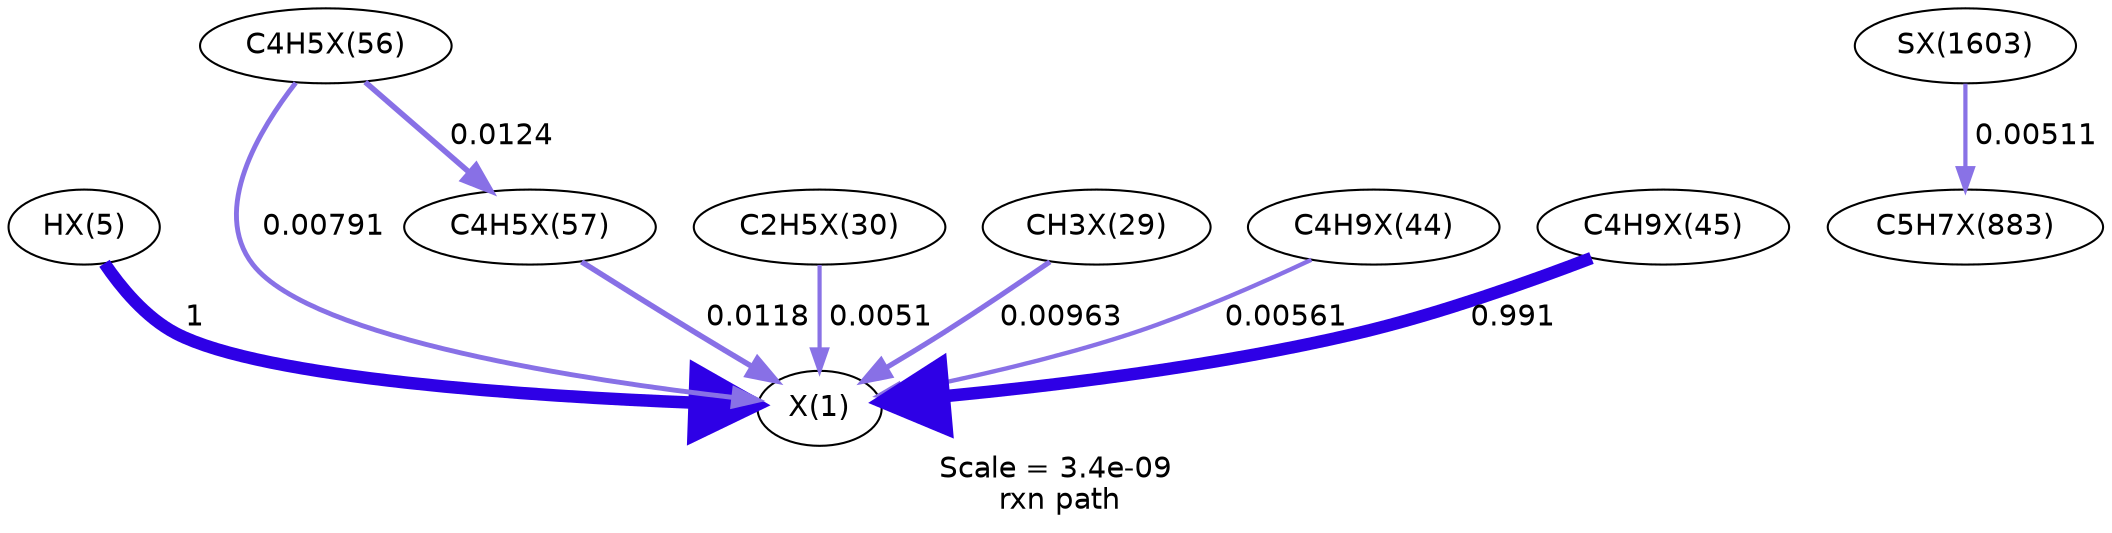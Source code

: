 digraph reaction_paths {
center=1;
s40 -> s39[fontname="Helvetica", style="setlinewidth(6)", arrowsize=3, color="0.7, 1.5, 0.9"
, label=" 1"];
s58 -> s39[fontname="Helvetica", style="setlinewidth(2.65)", arrowsize=1.32, color="0.7, 0.512, 0.9"
, label=" 0.0118"];
s57 -> s39[fontname="Helvetica", style="setlinewidth(2.35)", arrowsize=1.17, color="0.7, 0.508, 0.9"
, label=" 0.00791"];
s44 -> s39[fontname="Helvetica", style="setlinewidth(2.01)", arrowsize=1.01, color="0.7, 0.505, 0.9"
, label=" 0.0051"];
s43 -> s39[fontname="Helvetica", style="setlinewidth(2.49)", arrowsize=1.25, color="0.7, 0.51, 0.9"
, label=" 0.00963"];
s52 -> s39[fontname="Helvetica", style="setlinewidth(2.09)", arrowsize=1.04, color="0.7, 0.506, 0.9"
, label=" 0.00561"];
s53 -> s39[fontname="Helvetica", style="setlinewidth(5.99)", arrowsize=3, color="0.7, 1.49, 0.9"
, label=" 0.991"];
s57 -> s58[fontname="Helvetica", style="setlinewidth(2.68)", arrowsize=1.34, color="0.7, 0.512, 0.9"
, label=" 0.0124"];
s117 -> s99[fontname="Helvetica", style="setlinewidth(2.02)", arrowsize=1.01, color="0.7, 0.505, 0.9"
, label=" 0.00511"];
s39 [ fontname="Helvetica", label="X(1)"];
s40 [ fontname="Helvetica", label="HX(5)"];
s43 [ fontname="Helvetica", label="CH3X(29)"];
s44 [ fontname="Helvetica", label="C2H5X(30)"];
s52 [ fontname="Helvetica", label="C4H9X(44)"];
s53 [ fontname="Helvetica", label="C4H9X(45)"];
s57 [ fontname="Helvetica", label="C4H5X(56)"];
s58 [ fontname="Helvetica", label="C4H5X(57)"];
s99 [ fontname="Helvetica", label="C5H7X(883)"];
s117 [ fontname="Helvetica", label="SX(1603)"];
 label = "Scale = 3.4e-09\l rxn path";
 fontname = "Helvetica";
}
